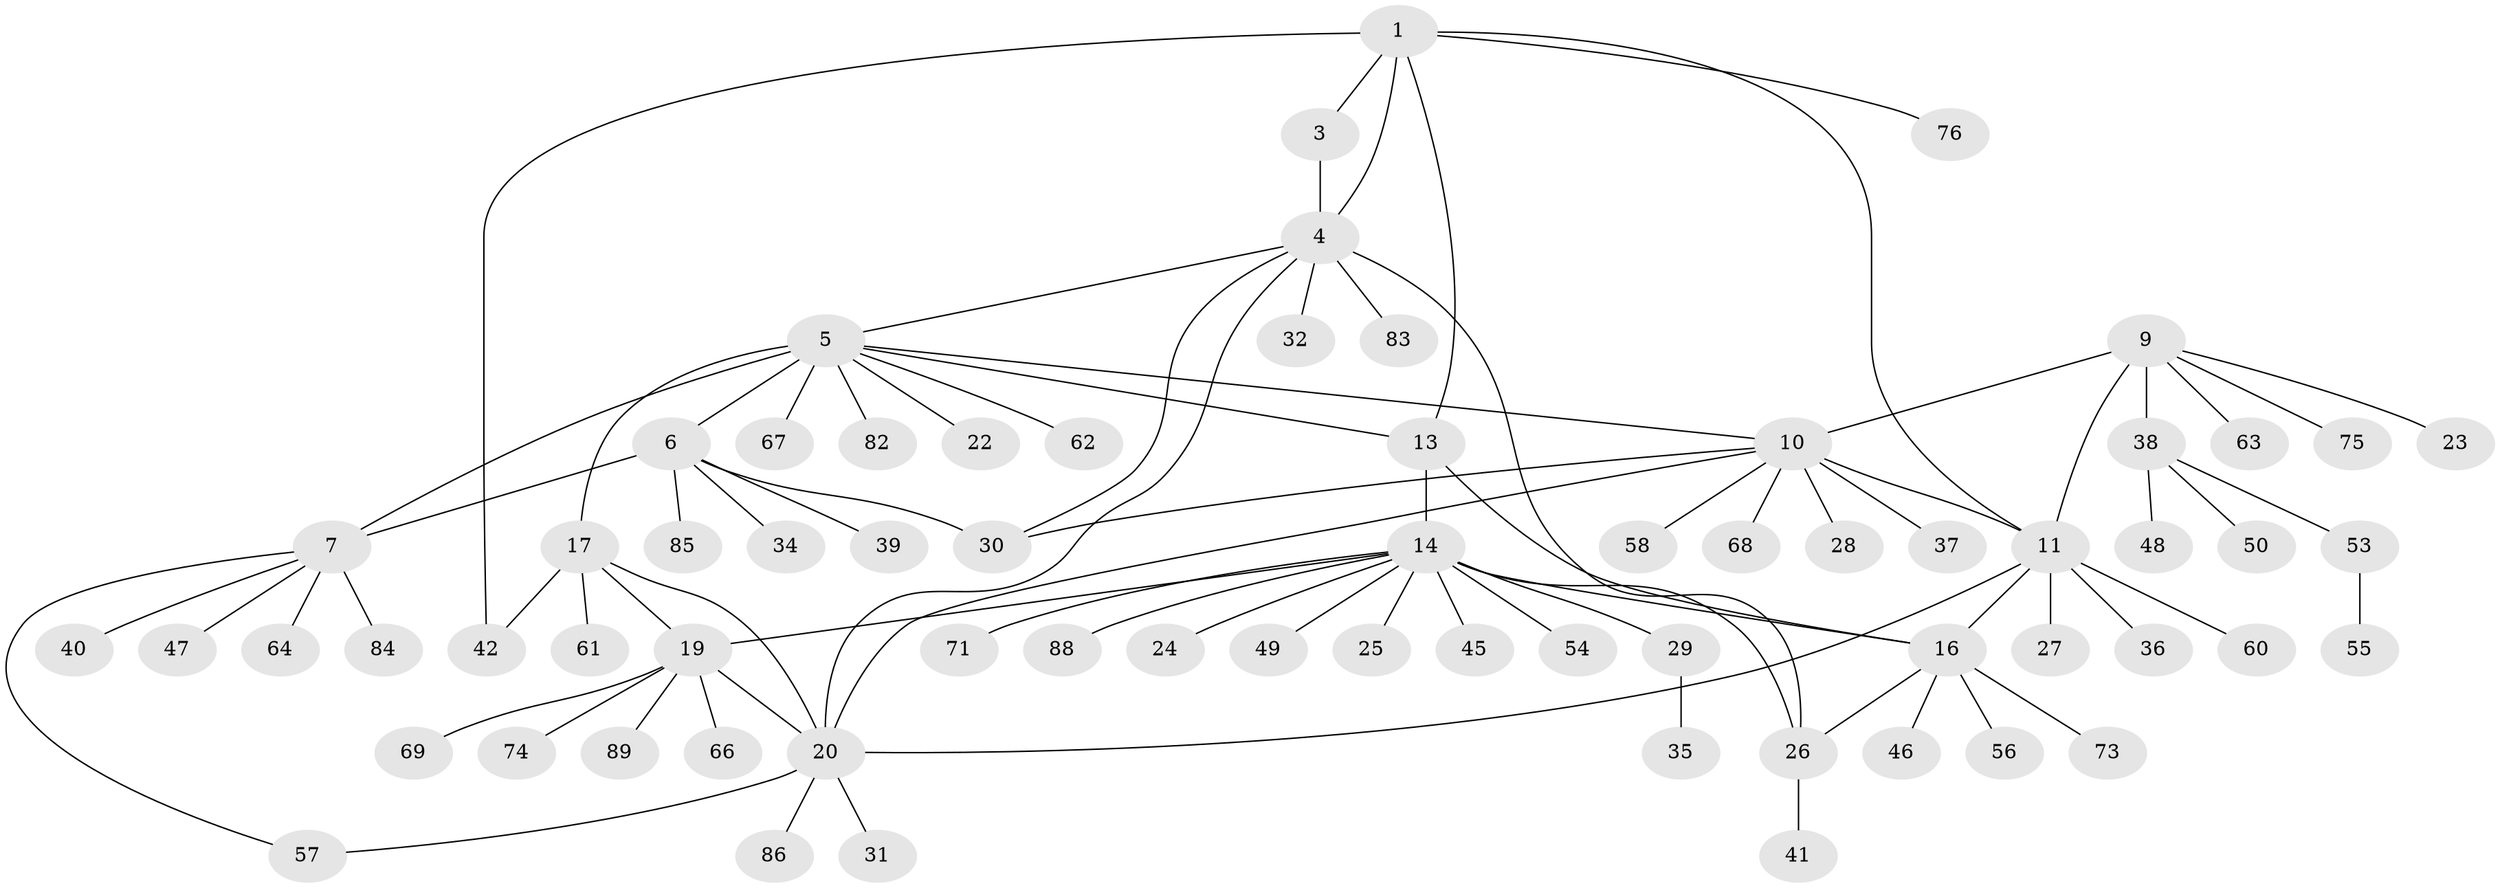 // Generated by graph-tools (version 1.1) at 2025/52/02/27/25 19:52:14]
// undirected, 68 vertices, 85 edges
graph export_dot {
graph [start="1"]
  node [color=gray90,style=filled];
  1 [super="+2"];
  3 [super="+33"];
  4 [super="+21"];
  5 [super="+8"];
  6 [super="+70"];
  7 [super="+43"];
  9 [super="+79"];
  10 [super="+12"];
  11 [super="+87"];
  13;
  14 [super="+15"];
  16 [super="+77"];
  17 [super="+18"];
  19 [super="+51"];
  20 [super="+52"];
  22;
  23;
  24;
  25;
  26;
  27;
  28;
  29 [super="+80"];
  30 [super="+44"];
  31;
  32;
  34;
  35;
  36;
  37;
  38 [super="+72"];
  39;
  40;
  41;
  42 [super="+59"];
  45;
  46;
  47;
  48;
  49;
  50;
  53;
  54;
  55;
  56;
  57 [super="+65"];
  58;
  60 [super="+78"];
  61;
  62;
  63;
  64;
  66;
  67;
  68;
  69;
  71 [super="+81"];
  73;
  74;
  75;
  76;
  82;
  83;
  84;
  85;
  86;
  88;
  89;
  1 -- 3 [weight=2];
  1 -- 4 [weight=2];
  1 -- 13;
  1 -- 76;
  1 -- 42;
  1 -- 11;
  3 -- 4;
  4 -- 20;
  4 -- 30;
  4 -- 32;
  4 -- 83;
  4 -- 26;
  4 -- 5;
  5 -- 6 [weight=2];
  5 -- 7 [weight=2];
  5 -- 17;
  5 -- 22;
  5 -- 67;
  5 -- 10;
  5 -- 13;
  5 -- 82;
  5 -- 62;
  6 -- 7;
  6 -- 34;
  6 -- 39;
  6 -- 85;
  6 -- 30;
  7 -- 40;
  7 -- 57;
  7 -- 64;
  7 -- 84;
  7 -- 47;
  9 -- 10 [weight=2];
  9 -- 11;
  9 -- 23;
  9 -- 38;
  9 -- 63;
  9 -- 75;
  10 -- 11 [weight=2];
  10 -- 28;
  10 -- 30;
  10 -- 37;
  10 -- 58;
  10 -- 68;
  10 -- 20;
  11 -- 16;
  11 -- 20;
  11 -- 27;
  11 -- 36;
  11 -- 60;
  13 -- 14 [weight=2];
  13 -- 16;
  14 -- 16 [weight=2];
  14 -- 24;
  14 -- 45;
  14 -- 88;
  14 -- 71;
  14 -- 49;
  14 -- 19;
  14 -- 54;
  14 -- 25;
  14 -- 26;
  14 -- 29;
  16 -- 46;
  16 -- 56;
  16 -- 73;
  16 -- 26;
  17 -- 19 [weight=2];
  17 -- 20 [weight=2];
  17 -- 42;
  17 -- 61;
  19 -- 20;
  19 -- 66;
  19 -- 69;
  19 -- 74;
  19 -- 89;
  20 -- 31;
  20 -- 57;
  20 -- 86;
  26 -- 41;
  29 -- 35;
  38 -- 48;
  38 -- 50;
  38 -- 53;
  53 -- 55;
}
